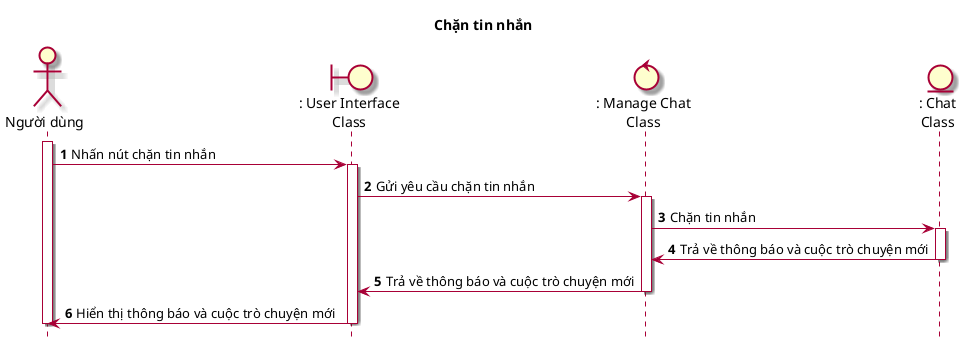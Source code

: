 @startuml SeqChanTinNhan

skin rose
hide footbox
title Chặn tin nhắn

actor "Người dùng" as nguoiDung
boundary ": User Interface\nClass" as userInterface
control ": Manage Chat\nClass" as manageChat
entity ": Chat\nClass" as chat

autonumber
nguoiDung++
nguoiDung -> userInterface++: Nhấn nút chặn tin nhắn
userInterface -> manageChat++: Gửi yêu cầu chặn tin nhắn
manageChat -> chat++: Chặn tin nhắn
chat -> manageChat--: Trả về thông báo và cuộc trò chuyện mới
manageChat -> userInterface--: Trả về thông báo và cuộc trò chuyện mới
userInterface -> nguoiDung--: Hiển thị thông báo và cuộc trò chuyện mới
nguoiDung--

@enduml